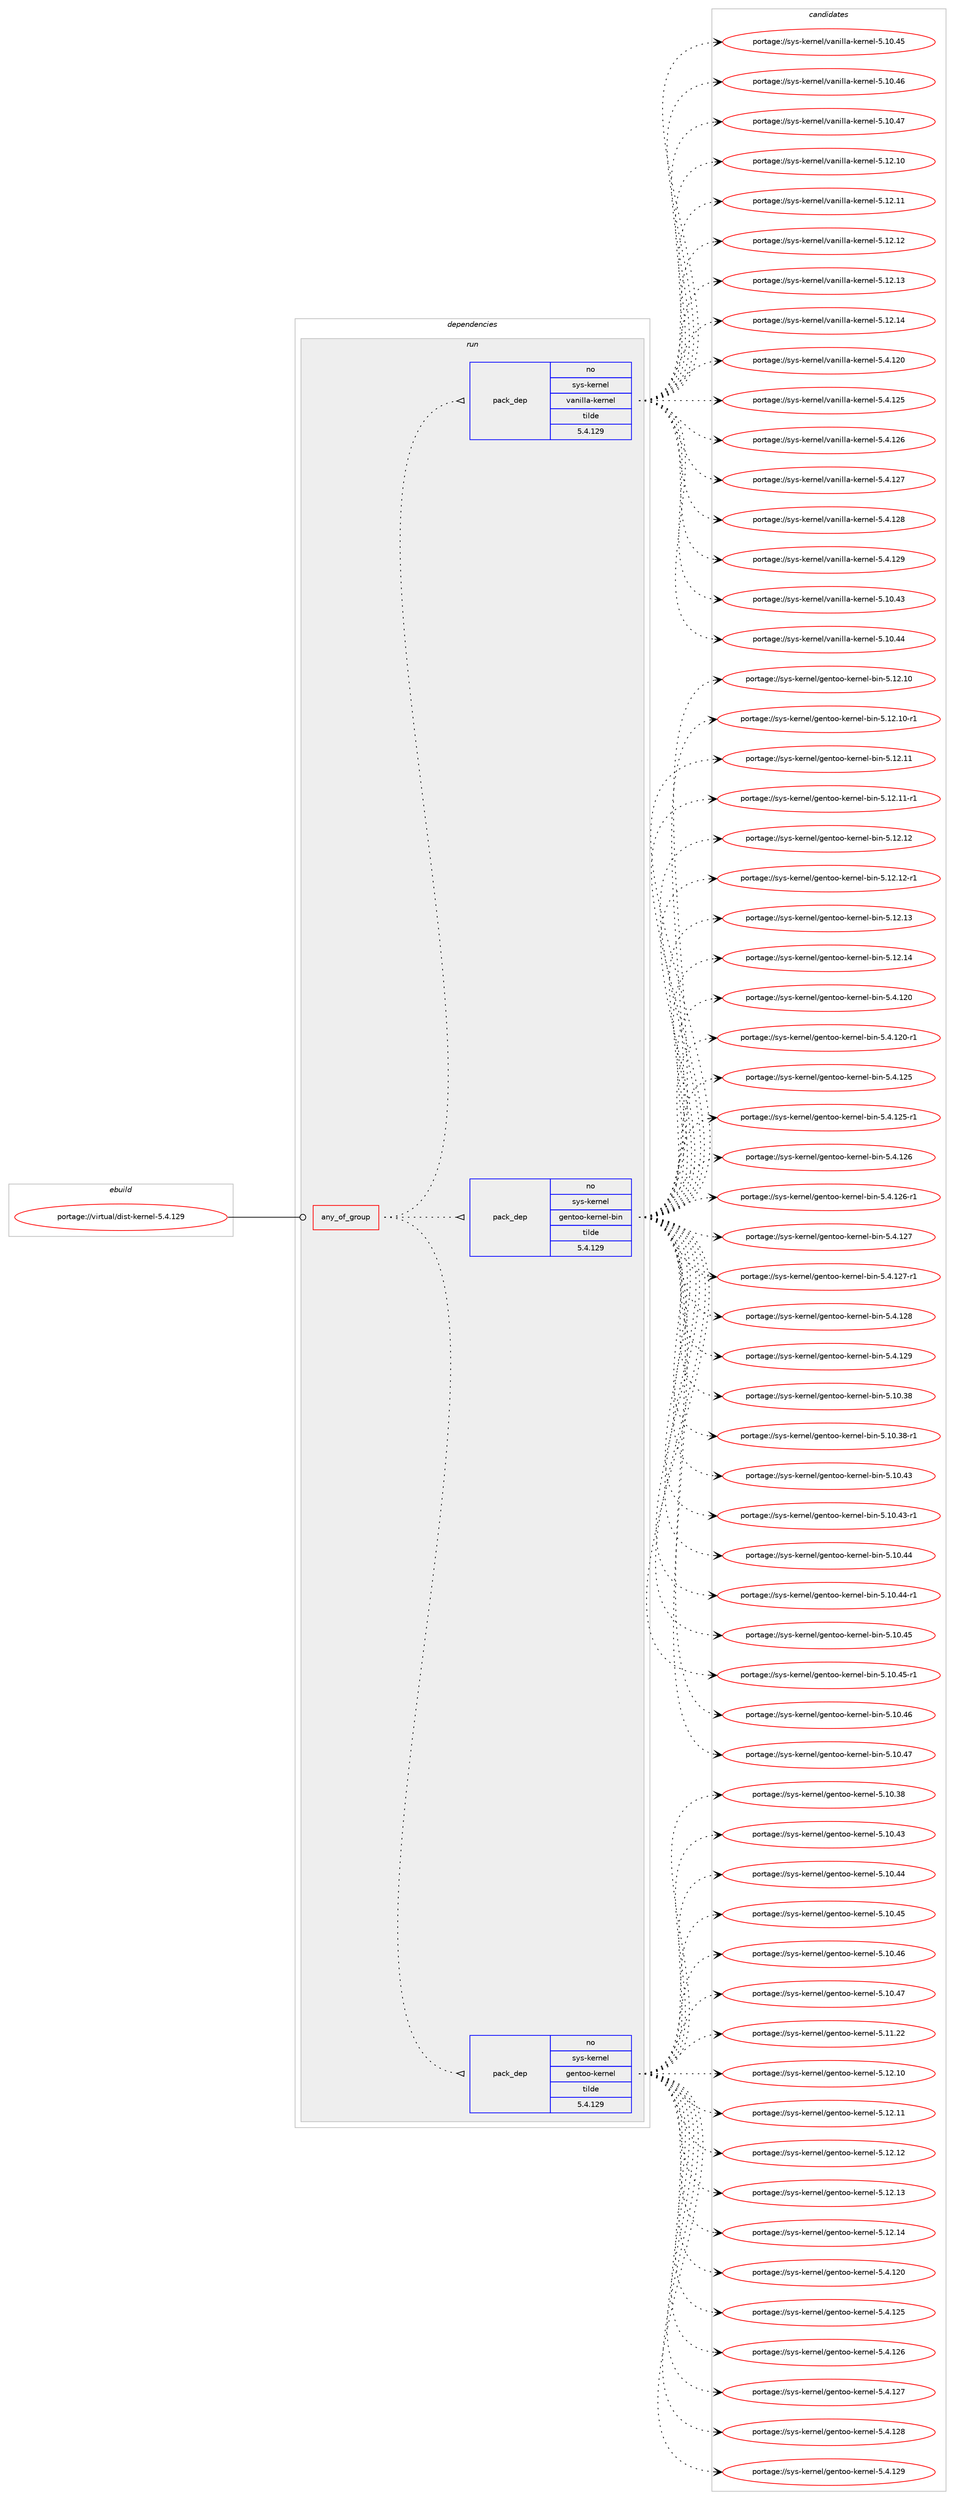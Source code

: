 digraph prolog {

# *************
# Graph options
# *************

newrank=true;
concentrate=true;
compound=true;
graph [rankdir=LR,fontname=Helvetica,fontsize=10,ranksep=1.5];#, ranksep=2.5, nodesep=0.2];
edge  [arrowhead=vee];
node  [fontname=Helvetica,fontsize=10];

# **********
# The ebuild
# **********

subgraph cluster_leftcol {
color=gray;
rank=same;
label=<<i>ebuild</i>>;
id [label="portage://virtual/dist-kernel-5.4.129", color=red, width=4, href="../virtual/dist-kernel-5.4.129.svg"];
}

# ****************
# The dependencies
# ****************

subgraph cluster_midcol {
color=gray;
label=<<i>dependencies</i>>;
subgraph cluster_compile {
fillcolor="#eeeeee";
style=filled;
label=<<i>compile</i>>;
}
subgraph cluster_compileandrun {
fillcolor="#eeeeee";
style=filled;
label=<<i>compile and run</i>>;
}
subgraph cluster_run {
fillcolor="#eeeeee";
style=filled;
label=<<i>run</i>>;
subgraph any4 {
dependency315 [label=<<TABLE BORDER="0" CELLBORDER="1" CELLSPACING="0" CELLPADDING="4"><TR><TD CELLPADDING="10">any_of_group</TD></TR></TABLE>>, shape=none, color=red];subgraph pack172 {
dependency316 [label=<<TABLE BORDER="0" CELLBORDER="1" CELLSPACING="0" CELLPADDING="4" WIDTH="220"><TR><TD ROWSPAN="6" CELLPADDING="30">pack_dep</TD></TR><TR><TD WIDTH="110">no</TD></TR><TR><TD>sys-kernel</TD></TR><TR><TD>gentoo-kernel</TD></TR><TR><TD>tilde</TD></TR><TR><TD>5.4.129</TD></TR></TABLE>>, shape=none, color=blue];
}
dependency315:e -> dependency316:w [weight=20,style="dotted",arrowhead="oinv"];
subgraph pack173 {
dependency317 [label=<<TABLE BORDER="0" CELLBORDER="1" CELLSPACING="0" CELLPADDING="4" WIDTH="220"><TR><TD ROWSPAN="6" CELLPADDING="30">pack_dep</TD></TR><TR><TD WIDTH="110">no</TD></TR><TR><TD>sys-kernel</TD></TR><TR><TD>gentoo-kernel-bin</TD></TR><TR><TD>tilde</TD></TR><TR><TD>5.4.129</TD></TR></TABLE>>, shape=none, color=blue];
}
dependency315:e -> dependency317:w [weight=20,style="dotted",arrowhead="oinv"];
subgraph pack174 {
dependency318 [label=<<TABLE BORDER="0" CELLBORDER="1" CELLSPACING="0" CELLPADDING="4" WIDTH="220"><TR><TD ROWSPAN="6" CELLPADDING="30">pack_dep</TD></TR><TR><TD WIDTH="110">no</TD></TR><TR><TD>sys-kernel</TD></TR><TR><TD>vanilla-kernel</TD></TR><TR><TD>tilde</TD></TR><TR><TD>5.4.129</TD></TR></TABLE>>, shape=none, color=blue];
}
dependency315:e -> dependency318:w [weight=20,style="dotted",arrowhead="oinv"];
}
id:e -> dependency315:w [weight=20,style="solid",arrowhead="odot"];
}
}

# **************
# The candidates
# **************

subgraph cluster_choices {
rank=same;
color=gray;
label=<<i>candidates</i>>;

subgraph choice172 {
color=black;
nodesep=1;
choice1151211154510710111411010110847103101110116111111451071011141101011084553464948465156 [label="portage://sys-kernel/gentoo-kernel-5.10.38", color=red, width=4,href="../sys-kernel/gentoo-kernel-5.10.38.svg"];
choice1151211154510710111411010110847103101110116111111451071011141101011084553464948465251 [label="portage://sys-kernel/gentoo-kernel-5.10.43", color=red, width=4,href="../sys-kernel/gentoo-kernel-5.10.43.svg"];
choice1151211154510710111411010110847103101110116111111451071011141101011084553464948465252 [label="portage://sys-kernel/gentoo-kernel-5.10.44", color=red, width=4,href="../sys-kernel/gentoo-kernel-5.10.44.svg"];
choice1151211154510710111411010110847103101110116111111451071011141101011084553464948465253 [label="portage://sys-kernel/gentoo-kernel-5.10.45", color=red, width=4,href="../sys-kernel/gentoo-kernel-5.10.45.svg"];
choice1151211154510710111411010110847103101110116111111451071011141101011084553464948465254 [label="portage://sys-kernel/gentoo-kernel-5.10.46", color=red, width=4,href="../sys-kernel/gentoo-kernel-5.10.46.svg"];
choice1151211154510710111411010110847103101110116111111451071011141101011084553464948465255 [label="portage://sys-kernel/gentoo-kernel-5.10.47", color=red, width=4,href="../sys-kernel/gentoo-kernel-5.10.47.svg"];
choice1151211154510710111411010110847103101110116111111451071011141101011084553464949465050 [label="portage://sys-kernel/gentoo-kernel-5.11.22", color=red, width=4,href="../sys-kernel/gentoo-kernel-5.11.22.svg"];
choice1151211154510710111411010110847103101110116111111451071011141101011084553464950464948 [label="portage://sys-kernel/gentoo-kernel-5.12.10", color=red, width=4,href="../sys-kernel/gentoo-kernel-5.12.10.svg"];
choice1151211154510710111411010110847103101110116111111451071011141101011084553464950464949 [label="portage://sys-kernel/gentoo-kernel-5.12.11", color=red, width=4,href="../sys-kernel/gentoo-kernel-5.12.11.svg"];
choice1151211154510710111411010110847103101110116111111451071011141101011084553464950464950 [label="portage://sys-kernel/gentoo-kernel-5.12.12", color=red, width=4,href="../sys-kernel/gentoo-kernel-5.12.12.svg"];
choice1151211154510710111411010110847103101110116111111451071011141101011084553464950464951 [label="portage://sys-kernel/gentoo-kernel-5.12.13", color=red, width=4,href="../sys-kernel/gentoo-kernel-5.12.13.svg"];
choice1151211154510710111411010110847103101110116111111451071011141101011084553464950464952 [label="portage://sys-kernel/gentoo-kernel-5.12.14", color=red, width=4,href="../sys-kernel/gentoo-kernel-5.12.14.svg"];
choice1151211154510710111411010110847103101110116111111451071011141101011084553465246495048 [label="portage://sys-kernel/gentoo-kernel-5.4.120", color=red, width=4,href="../sys-kernel/gentoo-kernel-5.4.120.svg"];
choice1151211154510710111411010110847103101110116111111451071011141101011084553465246495053 [label="portage://sys-kernel/gentoo-kernel-5.4.125", color=red, width=4,href="../sys-kernel/gentoo-kernel-5.4.125.svg"];
choice1151211154510710111411010110847103101110116111111451071011141101011084553465246495054 [label="portage://sys-kernel/gentoo-kernel-5.4.126", color=red, width=4,href="../sys-kernel/gentoo-kernel-5.4.126.svg"];
choice1151211154510710111411010110847103101110116111111451071011141101011084553465246495055 [label="portage://sys-kernel/gentoo-kernel-5.4.127", color=red, width=4,href="../sys-kernel/gentoo-kernel-5.4.127.svg"];
choice1151211154510710111411010110847103101110116111111451071011141101011084553465246495056 [label="portage://sys-kernel/gentoo-kernel-5.4.128", color=red, width=4,href="../sys-kernel/gentoo-kernel-5.4.128.svg"];
choice1151211154510710111411010110847103101110116111111451071011141101011084553465246495057 [label="portage://sys-kernel/gentoo-kernel-5.4.129", color=red, width=4,href="../sys-kernel/gentoo-kernel-5.4.129.svg"];
dependency316:e -> choice1151211154510710111411010110847103101110116111111451071011141101011084553464948465156:w [style=dotted,weight="100"];
dependency316:e -> choice1151211154510710111411010110847103101110116111111451071011141101011084553464948465251:w [style=dotted,weight="100"];
dependency316:e -> choice1151211154510710111411010110847103101110116111111451071011141101011084553464948465252:w [style=dotted,weight="100"];
dependency316:e -> choice1151211154510710111411010110847103101110116111111451071011141101011084553464948465253:w [style=dotted,weight="100"];
dependency316:e -> choice1151211154510710111411010110847103101110116111111451071011141101011084553464948465254:w [style=dotted,weight="100"];
dependency316:e -> choice1151211154510710111411010110847103101110116111111451071011141101011084553464948465255:w [style=dotted,weight="100"];
dependency316:e -> choice1151211154510710111411010110847103101110116111111451071011141101011084553464949465050:w [style=dotted,weight="100"];
dependency316:e -> choice1151211154510710111411010110847103101110116111111451071011141101011084553464950464948:w [style=dotted,weight="100"];
dependency316:e -> choice1151211154510710111411010110847103101110116111111451071011141101011084553464950464949:w [style=dotted,weight="100"];
dependency316:e -> choice1151211154510710111411010110847103101110116111111451071011141101011084553464950464950:w [style=dotted,weight="100"];
dependency316:e -> choice1151211154510710111411010110847103101110116111111451071011141101011084553464950464951:w [style=dotted,weight="100"];
dependency316:e -> choice1151211154510710111411010110847103101110116111111451071011141101011084553464950464952:w [style=dotted,weight="100"];
dependency316:e -> choice1151211154510710111411010110847103101110116111111451071011141101011084553465246495048:w [style=dotted,weight="100"];
dependency316:e -> choice1151211154510710111411010110847103101110116111111451071011141101011084553465246495053:w [style=dotted,weight="100"];
dependency316:e -> choice1151211154510710111411010110847103101110116111111451071011141101011084553465246495054:w [style=dotted,weight="100"];
dependency316:e -> choice1151211154510710111411010110847103101110116111111451071011141101011084553465246495055:w [style=dotted,weight="100"];
dependency316:e -> choice1151211154510710111411010110847103101110116111111451071011141101011084553465246495056:w [style=dotted,weight="100"];
dependency316:e -> choice1151211154510710111411010110847103101110116111111451071011141101011084553465246495057:w [style=dotted,weight="100"];
}
subgraph choice173 {
color=black;
nodesep=1;
choice11512111545107101114110101108471031011101161111114510710111411010110845981051104553464948465156 [label="portage://sys-kernel/gentoo-kernel-bin-5.10.38", color=red, width=4,href="../sys-kernel/gentoo-kernel-bin-5.10.38.svg"];
choice115121115451071011141101011084710310111011611111145107101114110101108459810511045534649484651564511449 [label="portage://sys-kernel/gentoo-kernel-bin-5.10.38-r1", color=red, width=4,href="../sys-kernel/gentoo-kernel-bin-5.10.38-r1.svg"];
choice11512111545107101114110101108471031011101161111114510710111411010110845981051104553464948465251 [label="portage://sys-kernel/gentoo-kernel-bin-5.10.43", color=red, width=4,href="../sys-kernel/gentoo-kernel-bin-5.10.43.svg"];
choice115121115451071011141101011084710310111011611111145107101114110101108459810511045534649484652514511449 [label="portage://sys-kernel/gentoo-kernel-bin-5.10.43-r1", color=red, width=4,href="../sys-kernel/gentoo-kernel-bin-5.10.43-r1.svg"];
choice11512111545107101114110101108471031011101161111114510710111411010110845981051104553464948465252 [label="portage://sys-kernel/gentoo-kernel-bin-5.10.44", color=red, width=4,href="../sys-kernel/gentoo-kernel-bin-5.10.44.svg"];
choice115121115451071011141101011084710310111011611111145107101114110101108459810511045534649484652524511449 [label="portage://sys-kernel/gentoo-kernel-bin-5.10.44-r1", color=red, width=4,href="../sys-kernel/gentoo-kernel-bin-5.10.44-r1.svg"];
choice11512111545107101114110101108471031011101161111114510710111411010110845981051104553464948465253 [label="portage://sys-kernel/gentoo-kernel-bin-5.10.45", color=red, width=4,href="../sys-kernel/gentoo-kernel-bin-5.10.45.svg"];
choice115121115451071011141101011084710310111011611111145107101114110101108459810511045534649484652534511449 [label="portage://sys-kernel/gentoo-kernel-bin-5.10.45-r1", color=red, width=4,href="../sys-kernel/gentoo-kernel-bin-5.10.45-r1.svg"];
choice11512111545107101114110101108471031011101161111114510710111411010110845981051104553464948465254 [label="portage://sys-kernel/gentoo-kernel-bin-5.10.46", color=red, width=4,href="../sys-kernel/gentoo-kernel-bin-5.10.46.svg"];
choice11512111545107101114110101108471031011101161111114510710111411010110845981051104553464948465255 [label="portage://sys-kernel/gentoo-kernel-bin-5.10.47", color=red, width=4,href="../sys-kernel/gentoo-kernel-bin-5.10.47.svg"];
choice11512111545107101114110101108471031011101161111114510710111411010110845981051104553464950464948 [label="portage://sys-kernel/gentoo-kernel-bin-5.12.10", color=red, width=4,href="../sys-kernel/gentoo-kernel-bin-5.12.10.svg"];
choice115121115451071011141101011084710310111011611111145107101114110101108459810511045534649504649484511449 [label="portage://sys-kernel/gentoo-kernel-bin-5.12.10-r1", color=red, width=4,href="../sys-kernel/gentoo-kernel-bin-5.12.10-r1.svg"];
choice11512111545107101114110101108471031011101161111114510710111411010110845981051104553464950464949 [label="portage://sys-kernel/gentoo-kernel-bin-5.12.11", color=red, width=4,href="../sys-kernel/gentoo-kernel-bin-5.12.11.svg"];
choice115121115451071011141101011084710310111011611111145107101114110101108459810511045534649504649494511449 [label="portage://sys-kernel/gentoo-kernel-bin-5.12.11-r1", color=red, width=4,href="../sys-kernel/gentoo-kernel-bin-5.12.11-r1.svg"];
choice11512111545107101114110101108471031011101161111114510710111411010110845981051104553464950464950 [label="portage://sys-kernel/gentoo-kernel-bin-5.12.12", color=red, width=4,href="../sys-kernel/gentoo-kernel-bin-5.12.12.svg"];
choice115121115451071011141101011084710310111011611111145107101114110101108459810511045534649504649504511449 [label="portage://sys-kernel/gentoo-kernel-bin-5.12.12-r1", color=red, width=4,href="../sys-kernel/gentoo-kernel-bin-5.12.12-r1.svg"];
choice11512111545107101114110101108471031011101161111114510710111411010110845981051104553464950464951 [label="portage://sys-kernel/gentoo-kernel-bin-5.12.13", color=red, width=4,href="../sys-kernel/gentoo-kernel-bin-5.12.13.svg"];
choice11512111545107101114110101108471031011101161111114510710111411010110845981051104553464950464952 [label="portage://sys-kernel/gentoo-kernel-bin-5.12.14", color=red, width=4,href="../sys-kernel/gentoo-kernel-bin-5.12.14.svg"];
choice11512111545107101114110101108471031011101161111114510710111411010110845981051104553465246495048 [label="portage://sys-kernel/gentoo-kernel-bin-5.4.120", color=red, width=4,href="../sys-kernel/gentoo-kernel-bin-5.4.120.svg"];
choice115121115451071011141101011084710310111011611111145107101114110101108459810511045534652464950484511449 [label="portage://sys-kernel/gentoo-kernel-bin-5.4.120-r1", color=red, width=4,href="../sys-kernel/gentoo-kernel-bin-5.4.120-r1.svg"];
choice11512111545107101114110101108471031011101161111114510710111411010110845981051104553465246495053 [label="portage://sys-kernel/gentoo-kernel-bin-5.4.125", color=red, width=4,href="../sys-kernel/gentoo-kernel-bin-5.4.125.svg"];
choice115121115451071011141101011084710310111011611111145107101114110101108459810511045534652464950534511449 [label="portage://sys-kernel/gentoo-kernel-bin-5.4.125-r1", color=red, width=4,href="../sys-kernel/gentoo-kernel-bin-5.4.125-r1.svg"];
choice11512111545107101114110101108471031011101161111114510710111411010110845981051104553465246495054 [label="portage://sys-kernel/gentoo-kernel-bin-5.4.126", color=red, width=4,href="../sys-kernel/gentoo-kernel-bin-5.4.126.svg"];
choice115121115451071011141101011084710310111011611111145107101114110101108459810511045534652464950544511449 [label="portage://sys-kernel/gentoo-kernel-bin-5.4.126-r1", color=red, width=4,href="../sys-kernel/gentoo-kernel-bin-5.4.126-r1.svg"];
choice11512111545107101114110101108471031011101161111114510710111411010110845981051104553465246495055 [label="portage://sys-kernel/gentoo-kernel-bin-5.4.127", color=red, width=4,href="../sys-kernel/gentoo-kernel-bin-5.4.127.svg"];
choice115121115451071011141101011084710310111011611111145107101114110101108459810511045534652464950554511449 [label="portage://sys-kernel/gentoo-kernel-bin-5.4.127-r1", color=red, width=4,href="../sys-kernel/gentoo-kernel-bin-5.4.127-r1.svg"];
choice11512111545107101114110101108471031011101161111114510710111411010110845981051104553465246495056 [label="portage://sys-kernel/gentoo-kernel-bin-5.4.128", color=red, width=4,href="../sys-kernel/gentoo-kernel-bin-5.4.128.svg"];
choice11512111545107101114110101108471031011101161111114510710111411010110845981051104553465246495057 [label="portage://sys-kernel/gentoo-kernel-bin-5.4.129", color=red, width=4,href="../sys-kernel/gentoo-kernel-bin-5.4.129.svg"];
dependency317:e -> choice11512111545107101114110101108471031011101161111114510710111411010110845981051104553464948465156:w [style=dotted,weight="100"];
dependency317:e -> choice115121115451071011141101011084710310111011611111145107101114110101108459810511045534649484651564511449:w [style=dotted,weight="100"];
dependency317:e -> choice11512111545107101114110101108471031011101161111114510710111411010110845981051104553464948465251:w [style=dotted,weight="100"];
dependency317:e -> choice115121115451071011141101011084710310111011611111145107101114110101108459810511045534649484652514511449:w [style=dotted,weight="100"];
dependency317:e -> choice11512111545107101114110101108471031011101161111114510710111411010110845981051104553464948465252:w [style=dotted,weight="100"];
dependency317:e -> choice115121115451071011141101011084710310111011611111145107101114110101108459810511045534649484652524511449:w [style=dotted,weight="100"];
dependency317:e -> choice11512111545107101114110101108471031011101161111114510710111411010110845981051104553464948465253:w [style=dotted,weight="100"];
dependency317:e -> choice115121115451071011141101011084710310111011611111145107101114110101108459810511045534649484652534511449:w [style=dotted,weight="100"];
dependency317:e -> choice11512111545107101114110101108471031011101161111114510710111411010110845981051104553464948465254:w [style=dotted,weight="100"];
dependency317:e -> choice11512111545107101114110101108471031011101161111114510710111411010110845981051104553464948465255:w [style=dotted,weight="100"];
dependency317:e -> choice11512111545107101114110101108471031011101161111114510710111411010110845981051104553464950464948:w [style=dotted,weight="100"];
dependency317:e -> choice115121115451071011141101011084710310111011611111145107101114110101108459810511045534649504649484511449:w [style=dotted,weight="100"];
dependency317:e -> choice11512111545107101114110101108471031011101161111114510710111411010110845981051104553464950464949:w [style=dotted,weight="100"];
dependency317:e -> choice115121115451071011141101011084710310111011611111145107101114110101108459810511045534649504649494511449:w [style=dotted,weight="100"];
dependency317:e -> choice11512111545107101114110101108471031011101161111114510710111411010110845981051104553464950464950:w [style=dotted,weight="100"];
dependency317:e -> choice115121115451071011141101011084710310111011611111145107101114110101108459810511045534649504649504511449:w [style=dotted,weight="100"];
dependency317:e -> choice11512111545107101114110101108471031011101161111114510710111411010110845981051104553464950464951:w [style=dotted,weight="100"];
dependency317:e -> choice11512111545107101114110101108471031011101161111114510710111411010110845981051104553464950464952:w [style=dotted,weight="100"];
dependency317:e -> choice11512111545107101114110101108471031011101161111114510710111411010110845981051104553465246495048:w [style=dotted,weight="100"];
dependency317:e -> choice115121115451071011141101011084710310111011611111145107101114110101108459810511045534652464950484511449:w [style=dotted,weight="100"];
dependency317:e -> choice11512111545107101114110101108471031011101161111114510710111411010110845981051104553465246495053:w [style=dotted,weight="100"];
dependency317:e -> choice115121115451071011141101011084710310111011611111145107101114110101108459810511045534652464950534511449:w [style=dotted,weight="100"];
dependency317:e -> choice11512111545107101114110101108471031011101161111114510710111411010110845981051104553465246495054:w [style=dotted,weight="100"];
dependency317:e -> choice115121115451071011141101011084710310111011611111145107101114110101108459810511045534652464950544511449:w [style=dotted,weight="100"];
dependency317:e -> choice11512111545107101114110101108471031011101161111114510710111411010110845981051104553465246495055:w [style=dotted,weight="100"];
dependency317:e -> choice115121115451071011141101011084710310111011611111145107101114110101108459810511045534652464950554511449:w [style=dotted,weight="100"];
dependency317:e -> choice11512111545107101114110101108471031011101161111114510710111411010110845981051104553465246495056:w [style=dotted,weight="100"];
dependency317:e -> choice11512111545107101114110101108471031011101161111114510710111411010110845981051104553465246495057:w [style=dotted,weight="100"];
}
subgraph choice174 {
color=black;
nodesep=1;
choice11512111545107101114110101108471189711010510810897451071011141101011084553464948465251 [label="portage://sys-kernel/vanilla-kernel-5.10.43", color=red, width=4,href="../sys-kernel/vanilla-kernel-5.10.43.svg"];
choice11512111545107101114110101108471189711010510810897451071011141101011084553464948465252 [label="portage://sys-kernel/vanilla-kernel-5.10.44", color=red, width=4,href="../sys-kernel/vanilla-kernel-5.10.44.svg"];
choice11512111545107101114110101108471189711010510810897451071011141101011084553464948465253 [label="portage://sys-kernel/vanilla-kernel-5.10.45", color=red, width=4,href="../sys-kernel/vanilla-kernel-5.10.45.svg"];
choice11512111545107101114110101108471189711010510810897451071011141101011084553464948465254 [label="portage://sys-kernel/vanilla-kernel-5.10.46", color=red, width=4,href="../sys-kernel/vanilla-kernel-5.10.46.svg"];
choice11512111545107101114110101108471189711010510810897451071011141101011084553464948465255 [label="portage://sys-kernel/vanilla-kernel-5.10.47", color=red, width=4,href="../sys-kernel/vanilla-kernel-5.10.47.svg"];
choice11512111545107101114110101108471189711010510810897451071011141101011084553464950464948 [label="portage://sys-kernel/vanilla-kernel-5.12.10", color=red, width=4,href="../sys-kernel/vanilla-kernel-5.12.10.svg"];
choice11512111545107101114110101108471189711010510810897451071011141101011084553464950464949 [label="portage://sys-kernel/vanilla-kernel-5.12.11", color=red, width=4,href="../sys-kernel/vanilla-kernel-5.12.11.svg"];
choice11512111545107101114110101108471189711010510810897451071011141101011084553464950464950 [label="portage://sys-kernel/vanilla-kernel-5.12.12", color=red, width=4,href="../sys-kernel/vanilla-kernel-5.12.12.svg"];
choice11512111545107101114110101108471189711010510810897451071011141101011084553464950464951 [label="portage://sys-kernel/vanilla-kernel-5.12.13", color=red, width=4,href="../sys-kernel/vanilla-kernel-5.12.13.svg"];
choice11512111545107101114110101108471189711010510810897451071011141101011084553464950464952 [label="portage://sys-kernel/vanilla-kernel-5.12.14", color=red, width=4,href="../sys-kernel/vanilla-kernel-5.12.14.svg"];
choice11512111545107101114110101108471189711010510810897451071011141101011084553465246495048 [label="portage://sys-kernel/vanilla-kernel-5.4.120", color=red, width=4,href="../sys-kernel/vanilla-kernel-5.4.120.svg"];
choice11512111545107101114110101108471189711010510810897451071011141101011084553465246495053 [label="portage://sys-kernel/vanilla-kernel-5.4.125", color=red, width=4,href="../sys-kernel/vanilla-kernel-5.4.125.svg"];
choice11512111545107101114110101108471189711010510810897451071011141101011084553465246495054 [label="portage://sys-kernel/vanilla-kernel-5.4.126", color=red, width=4,href="../sys-kernel/vanilla-kernel-5.4.126.svg"];
choice11512111545107101114110101108471189711010510810897451071011141101011084553465246495055 [label="portage://sys-kernel/vanilla-kernel-5.4.127", color=red, width=4,href="../sys-kernel/vanilla-kernel-5.4.127.svg"];
choice11512111545107101114110101108471189711010510810897451071011141101011084553465246495056 [label="portage://sys-kernel/vanilla-kernel-5.4.128", color=red, width=4,href="../sys-kernel/vanilla-kernel-5.4.128.svg"];
choice11512111545107101114110101108471189711010510810897451071011141101011084553465246495057 [label="portage://sys-kernel/vanilla-kernel-5.4.129", color=red, width=4,href="../sys-kernel/vanilla-kernel-5.4.129.svg"];
dependency318:e -> choice11512111545107101114110101108471189711010510810897451071011141101011084553464948465251:w [style=dotted,weight="100"];
dependency318:e -> choice11512111545107101114110101108471189711010510810897451071011141101011084553464948465252:w [style=dotted,weight="100"];
dependency318:e -> choice11512111545107101114110101108471189711010510810897451071011141101011084553464948465253:w [style=dotted,weight="100"];
dependency318:e -> choice11512111545107101114110101108471189711010510810897451071011141101011084553464948465254:w [style=dotted,weight="100"];
dependency318:e -> choice11512111545107101114110101108471189711010510810897451071011141101011084553464948465255:w [style=dotted,weight="100"];
dependency318:e -> choice11512111545107101114110101108471189711010510810897451071011141101011084553464950464948:w [style=dotted,weight="100"];
dependency318:e -> choice11512111545107101114110101108471189711010510810897451071011141101011084553464950464949:w [style=dotted,weight="100"];
dependency318:e -> choice11512111545107101114110101108471189711010510810897451071011141101011084553464950464950:w [style=dotted,weight="100"];
dependency318:e -> choice11512111545107101114110101108471189711010510810897451071011141101011084553464950464951:w [style=dotted,weight="100"];
dependency318:e -> choice11512111545107101114110101108471189711010510810897451071011141101011084553464950464952:w [style=dotted,weight="100"];
dependency318:e -> choice11512111545107101114110101108471189711010510810897451071011141101011084553465246495048:w [style=dotted,weight="100"];
dependency318:e -> choice11512111545107101114110101108471189711010510810897451071011141101011084553465246495053:w [style=dotted,weight="100"];
dependency318:e -> choice11512111545107101114110101108471189711010510810897451071011141101011084553465246495054:w [style=dotted,weight="100"];
dependency318:e -> choice11512111545107101114110101108471189711010510810897451071011141101011084553465246495055:w [style=dotted,weight="100"];
dependency318:e -> choice11512111545107101114110101108471189711010510810897451071011141101011084553465246495056:w [style=dotted,weight="100"];
dependency318:e -> choice11512111545107101114110101108471189711010510810897451071011141101011084553465246495057:w [style=dotted,weight="100"];
}
}

}
